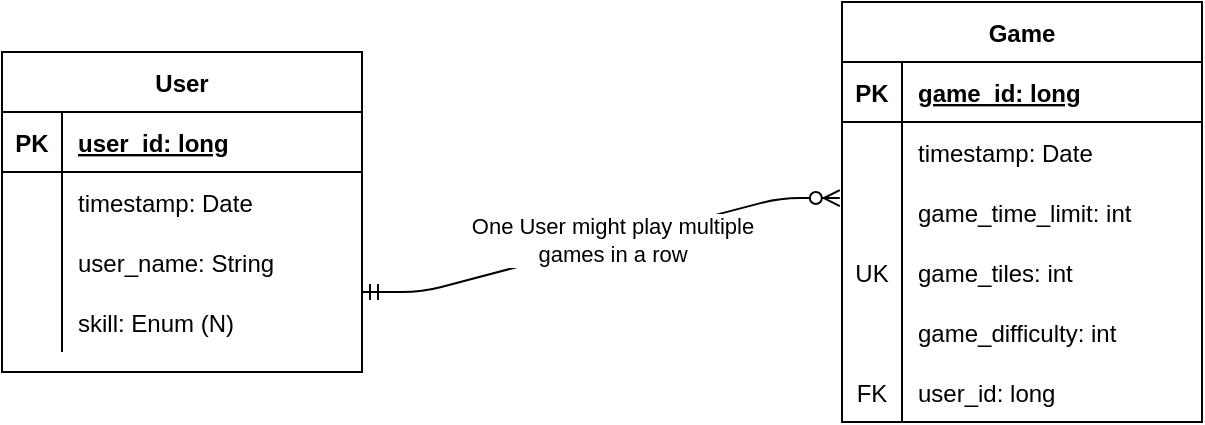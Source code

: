 <mxfile version="14.7.4" type="embed"><diagram id="70VDa7oGke_MJfD-1_xo" name="Page-1"><mxGraphModel dx="484" dy="431" grid="1" gridSize="10" guides="1" tooltips="1" connect="1" arrows="1" fold="1" page="1" pageScale="1" pageWidth="850" pageHeight="1100" math="0" shadow="0"><root><mxCell id="0"/><mxCell id="1" parent="0"/><mxCell id="FwAvgV-Urs3Dg-ANaa96-1" value="User" style="shape=table;startSize=30;container=1;collapsible=1;childLayout=tableLayout;fixedRows=1;rowLines=0;fontStyle=1;align=center;resizeLast=1;" parent="1" vertex="1"><mxGeometry x="40" y="90" width="180" height="160" as="geometry"/></mxCell><mxCell id="FwAvgV-Urs3Dg-ANaa96-2" value="" style="shape=partialRectangle;collapsible=0;dropTarget=0;pointerEvents=0;fillColor=none;top=0;left=0;bottom=1;right=0;points=[[0,0.5],[1,0.5]];portConstraint=eastwest;" parent="FwAvgV-Urs3Dg-ANaa96-1" vertex="1"><mxGeometry y="30" width="180" height="30" as="geometry"/></mxCell><mxCell id="FwAvgV-Urs3Dg-ANaa96-3" value="PK" style="shape=partialRectangle;connectable=0;fillColor=none;top=0;left=0;bottom=0;right=0;fontStyle=1;overflow=hidden;" parent="FwAvgV-Urs3Dg-ANaa96-2" vertex="1"><mxGeometry width="30" height="30" as="geometry"/></mxCell><mxCell id="FwAvgV-Urs3Dg-ANaa96-4" value="user_id: long" style="shape=partialRectangle;connectable=0;fillColor=none;top=0;left=0;bottom=0;right=0;align=left;spacingLeft=6;fontStyle=5;overflow=hidden;" parent="FwAvgV-Urs3Dg-ANaa96-2" vertex="1"><mxGeometry x="30" width="150" height="30" as="geometry"/></mxCell><mxCell id="FwAvgV-Urs3Dg-ANaa96-5" value="" style="shape=partialRectangle;collapsible=0;dropTarget=0;pointerEvents=0;fillColor=none;top=0;left=0;bottom=0;right=0;points=[[0,0.5],[1,0.5]];portConstraint=eastwest;" parent="FwAvgV-Urs3Dg-ANaa96-1" vertex="1"><mxGeometry y="60" width="180" height="30" as="geometry"/></mxCell><mxCell id="FwAvgV-Urs3Dg-ANaa96-6" value="" style="shape=partialRectangle;connectable=0;fillColor=none;top=0;left=0;bottom=0;right=0;editable=1;overflow=hidden;" parent="FwAvgV-Urs3Dg-ANaa96-5" vertex="1"><mxGeometry width="30" height="30" as="geometry"/></mxCell><mxCell id="FwAvgV-Urs3Dg-ANaa96-7" value="timestamp: Date" style="shape=partialRectangle;connectable=0;fillColor=none;top=0;left=0;bottom=0;right=0;align=left;spacingLeft=6;overflow=hidden;" parent="FwAvgV-Urs3Dg-ANaa96-5" vertex="1"><mxGeometry x="30" width="150" height="30" as="geometry"/></mxCell><mxCell id="FwAvgV-Urs3Dg-ANaa96-8" value="" style="shape=partialRectangle;collapsible=0;dropTarget=0;pointerEvents=0;fillColor=none;top=0;left=0;bottom=0;right=0;points=[[0,0.5],[1,0.5]];portConstraint=eastwest;" parent="FwAvgV-Urs3Dg-ANaa96-1" vertex="1"><mxGeometry y="90" width="180" height="30" as="geometry"/></mxCell><mxCell id="FwAvgV-Urs3Dg-ANaa96-9" value="" style="shape=partialRectangle;connectable=0;fillColor=none;top=0;left=0;bottom=0;right=0;editable=1;overflow=hidden;" parent="FwAvgV-Urs3Dg-ANaa96-8" vertex="1"><mxGeometry width="30" height="30" as="geometry"/></mxCell><mxCell id="FwAvgV-Urs3Dg-ANaa96-10" value="user_name: String" style="shape=partialRectangle;connectable=0;fillColor=none;top=0;left=0;bottom=0;right=0;align=left;spacingLeft=6;overflow=hidden;" parent="FwAvgV-Urs3Dg-ANaa96-8" vertex="1"><mxGeometry x="30" width="150" height="30" as="geometry"/></mxCell><mxCell id="FwAvgV-Urs3Dg-ANaa96-11" value="" style="shape=partialRectangle;collapsible=0;dropTarget=0;pointerEvents=0;fillColor=none;top=0;left=0;bottom=0;right=0;points=[[0,0.5],[1,0.5]];portConstraint=eastwest;" parent="FwAvgV-Urs3Dg-ANaa96-1" vertex="1"><mxGeometry y="120" width="180" height="30" as="geometry"/></mxCell><mxCell id="FwAvgV-Urs3Dg-ANaa96-12" value="" style="shape=partialRectangle;connectable=0;fillColor=none;top=0;left=0;bottom=0;right=0;editable=1;overflow=hidden;" parent="FwAvgV-Urs3Dg-ANaa96-11" vertex="1"><mxGeometry width="30" height="30" as="geometry"/></mxCell><mxCell id="FwAvgV-Urs3Dg-ANaa96-13" value="skill: Enum (N)" style="shape=partialRectangle;connectable=0;fillColor=none;top=0;left=0;bottom=0;right=0;align=left;spacingLeft=6;overflow=hidden;" parent="FwAvgV-Urs3Dg-ANaa96-11" vertex="1"><mxGeometry x="30" width="150" height="30" as="geometry"/></mxCell><mxCell id="FwAvgV-Urs3Dg-ANaa96-14" value="Game" style="shape=table;startSize=30;container=1;collapsible=1;childLayout=tableLayout;fixedRows=1;rowLines=0;fontStyle=1;align=center;resizeLast=1;" parent="1" vertex="1"><mxGeometry x="460" y="65" width="180" height="210" as="geometry"/></mxCell><mxCell id="FwAvgV-Urs3Dg-ANaa96-15" value="" style="shape=partialRectangle;collapsible=0;dropTarget=0;pointerEvents=0;fillColor=none;top=0;left=0;bottom=1;right=0;points=[[0,0.5],[1,0.5]];portConstraint=eastwest;" parent="FwAvgV-Urs3Dg-ANaa96-14" vertex="1"><mxGeometry y="30" width="180" height="30" as="geometry"/></mxCell><mxCell id="FwAvgV-Urs3Dg-ANaa96-16" value="PK" style="shape=partialRectangle;connectable=0;fillColor=none;top=0;left=0;bottom=0;right=0;fontStyle=1;overflow=hidden;" parent="FwAvgV-Urs3Dg-ANaa96-15" vertex="1"><mxGeometry width="30" height="30" as="geometry"/></mxCell><mxCell id="FwAvgV-Urs3Dg-ANaa96-17" value="game_id: long" style="shape=partialRectangle;connectable=0;fillColor=none;top=0;left=0;bottom=0;right=0;align=left;spacingLeft=6;fontStyle=5;overflow=hidden;" parent="FwAvgV-Urs3Dg-ANaa96-15" vertex="1"><mxGeometry x="30" width="150" height="30" as="geometry"/></mxCell><mxCell id="FwAvgV-Urs3Dg-ANaa96-18" value="" style="shape=partialRectangle;collapsible=0;dropTarget=0;pointerEvents=0;fillColor=none;top=0;left=0;bottom=0;right=0;points=[[0,0.5],[1,0.5]];portConstraint=eastwest;" parent="FwAvgV-Urs3Dg-ANaa96-14" vertex="1"><mxGeometry y="60" width="180" height="30" as="geometry"/></mxCell><mxCell id="FwAvgV-Urs3Dg-ANaa96-19" value="" style="shape=partialRectangle;connectable=0;fillColor=none;top=0;left=0;bottom=0;right=0;editable=1;overflow=hidden;" parent="FwAvgV-Urs3Dg-ANaa96-18" vertex="1"><mxGeometry width="30" height="30" as="geometry"/></mxCell><mxCell id="FwAvgV-Urs3Dg-ANaa96-20" value="timestamp: Date" style="shape=partialRectangle;connectable=0;fillColor=none;top=0;left=0;bottom=0;right=0;align=left;spacingLeft=6;overflow=hidden;" parent="FwAvgV-Urs3Dg-ANaa96-18" vertex="1"><mxGeometry x="30" width="150" height="30" as="geometry"/></mxCell><mxCell id="FwAvgV-Urs3Dg-ANaa96-21" value="" style="shape=partialRectangle;collapsible=0;dropTarget=0;pointerEvents=0;fillColor=none;top=0;left=0;bottom=0;right=0;points=[[0,0.5],[1,0.5]];portConstraint=eastwest;" parent="FwAvgV-Urs3Dg-ANaa96-14" vertex="1"><mxGeometry y="90" width="180" height="30" as="geometry"/></mxCell><mxCell id="FwAvgV-Urs3Dg-ANaa96-22" value="" style="shape=partialRectangle;connectable=0;fillColor=none;top=0;left=0;bottom=0;right=0;editable=1;overflow=hidden;" parent="FwAvgV-Urs3Dg-ANaa96-21" vertex="1"><mxGeometry width="30" height="30" as="geometry"/></mxCell><mxCell id="FwAvgV-Urs3Dg-ANaa96-23" value="game_time_limit: int" style="shape=partialRectangle;connectable=0;fillColor=none;top=0;left=0;bottom=0;right=0;align=left;spacingLeft=6;overflow=hidden;" parent="FwAvgV-Urs3Dg-ANaa96-21" vertex="1"><mxGeometry x="30" width="150" height="30" as="geometry"/></mxCell><mxCell id="FwAvgV-Urs3Dg-ANaa96-24" value="" style="shape=partialRectangle;collapsible=0;dropTarget=0;pointerEvents=0;fillColor=none;top=0;left=0;bottom=0;right=0;points=[[0,0.5],[1,0.5]];portConstraint=eastwest;" parent="FwAvgV-Urs3Dg-ANaa96-14" vertex="1"><mxGeometry y="120" width="180" height="30" as="geometry"/></mxCell><mxCell id="FwAvgV-Urs3Dg-ANaa96-25" value="UK" style="shape=partialRectangle;connectable=0;fillColor=none;top=0;left=0;bottom=0;right=0;editable=1;overflow=hidden;" parent="FwAvgV-Urs3Dg-ANaa96-24" vertex="1"><mxGeometry width="30" height="30" as="geometry"/></mxCell><mxCell id="FwAvgV-Urs3Dg-ANaa96-26" value="game_tiles: int" style="shape=partialRectangle;connectable=0;fillColor=none;top=0;left=0;bottom=0;right=0;align=left;spacingLeft=6;overflow=hidden;" parent="FwAvgV-Urs3Dg-ANaa96-24" vertex="1"><mxGeometry x="30" width="150" height="30" as="geometry"/></mxCell><mxCell id="FwAvgV-Urs3Dg-ANaa96-27" value="" style="shape=partialRectangle;collapsible=0;dropTarget=0;pointerEvents=0;fillColor=none;top=0;left=0;bottom=0;right=0;points=[[0,0.5],[1,0.5]];portConstraint=eastwest;" parent="FwAvgV-Urs3Dg-ANaa96-14" vertex="1"><mxGeometry y="150" width="180" height="30" as="geometry"/></mxCell><mxCell id="FwAvgV-Urs3Dg-ANaa96-28" value="" style="shape=partialRectangle;connectable=0;fillColor=none;top=0;left=0;bottom=0;right=0;editable=1;overflow=hidden;" parent="FwAvgV-Urs3Dg-ANaa96-27" vertex="1"><mxGeometry width="30" height="30" as="geometry"/></mxCell><mxCell id="FwAvgV-Urs3Dg-ANaa96-29" value="game_difficulty: int" style="shape=partialRectangle;connectable=0;fillColor=none;top=0;left=0;bottom=0;right=0;align=left;spacingLeft=6;overflow=hidden;" parent="FwAvgV-Urs3Dg-ANaa96-27" vertex="1"><mxGeometry x="30" width="150" height="30" as="geometry"/></mxCell><mxCell id="FwAvgV-Urs3Dg-ANaa96-30" value="" style="shape=partialRectangle;collapsible=0;dropTarget=0;pointerEvents=0;fillColor=none;top=0;left=0;bottom=0;right=0;points=[[0,0.5],[1,0.5]];portConstraint=eastwest;" parent="FwAvgV-Urs3Dg-ANaa96-14" vertex="1"><mxGeometry y="180" width="180" height="30" as="geometry"/></mxCell><mxCell id="FwAvgV-Urs3Dg-ANaa96-31" value="FK" style="shape=partialRectangle;connectable=0;fillColor=none;top=0;left=0;bottom=0;right=0;editable=1;overflow=hidden;" parent="FwAvgV-Urs3Dg-ANaa96-30" vertex="1"><mxGeometry width="30" height="30" as="geometry"/></mxCell><mxCell id="FwAvgV-Urs3Dg-ANaa96-32" value="user_id: long" style="shape=partialRectangle;connectable=0;fillColor=none;top=0;left=0;bottom=0;right=0;align=left;spacingLeft=6;overflow=hidden;" parent="FwAvgV-Urs3Dg-ANaa96-30" vertex="1"><mxGeometry x="30" width="150" height="30" as="geometry"/></mxCell><mxCell id="FwAvgV-Urs3Dg-ANaa96-35" value="" style="edgeStyle=entityRelationEdgeStyle;fontSize=12;html=1;endArrow=ERzeroToMany;startArrow=ERmandOne;entryX=-0.006;entryY=0.267;entryDx=0;entryDy=0;entryPerimeter=0;" parent="1" target="FwAvgV-Urs3Dg-ANaa96-21" edge="1"><mxGeometry width="100" height="100" relative="1" as="geometry"><mxPoint x="220" y="210" as="sourcePoint"/><mxPoint x="320" y="110" as="targetPoint"/></mxGeometry></mxCell><mxCell id="FwAvgV-Urs3Dg-ANaa96-36" value="One User might play multiple&lt;br&gt;games in a row" style="edgeLabel;html=1;align=center;verticalAlign=middle;resizable=0;points=[];" parent="FwAvgV-Urs3Dg-ANaa96-35" vertex="1" connectable="0"><mxGeometry x="0.046" y="1" relative="1" as="geometry"><mxPoint as="offset"/></mxGeometry></mxCell></root></mxGraphModel></diagram></mxfile>